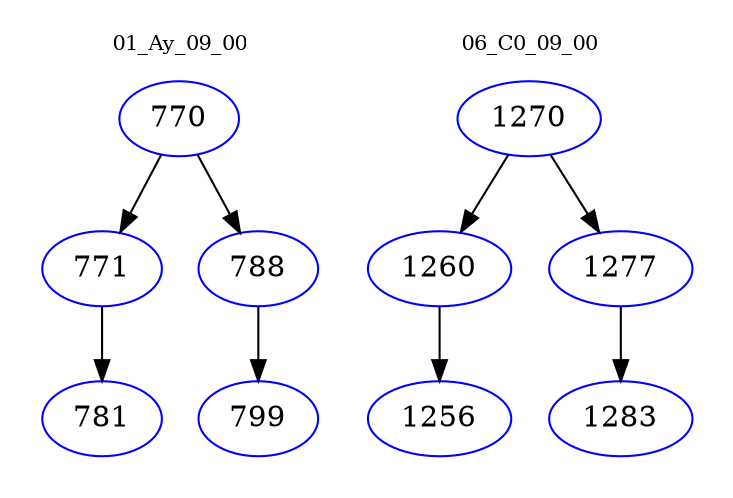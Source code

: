 digraph{
subgraph cluster_0 {
color = white
label = "01_Ay_09_00";
fontsize=10;
T0_770 [label="770", color="blue"]
T0_770 -> T0_771 [color="black"]
T0_771 [label="771", color="blue"]
T0_771 -> T0_781 [color="black"]
T0_781 [label="781", color="blue"]
T0_770 -> T0_788 [color="black"]
T0_788 [label="788", color="blue"]
T0_788 -> T0_799 [color="black"]
T0_799 [label="799", color="blue"]
}
subgraph cluster_1 {
color = white
label = "06_C0_09_00";
fontsize=10;
T1_1270 [label="1270", color="blue"]
T1_1270 -> T1_1260 [color="black"]
T1_1260 [label="1260", color="blue"]
T1_1260 -> T1_1256 [color="black"]
T1_1256 [label="1256", color="blue"]
T1_1270 -> T1_1277 [color="black"]
T1_1277 [label="1277", color="blue"]
T1_1277 -> T1_1283 [color="black"]
T1_1283 [label="1283", color="blue"]
}
}
